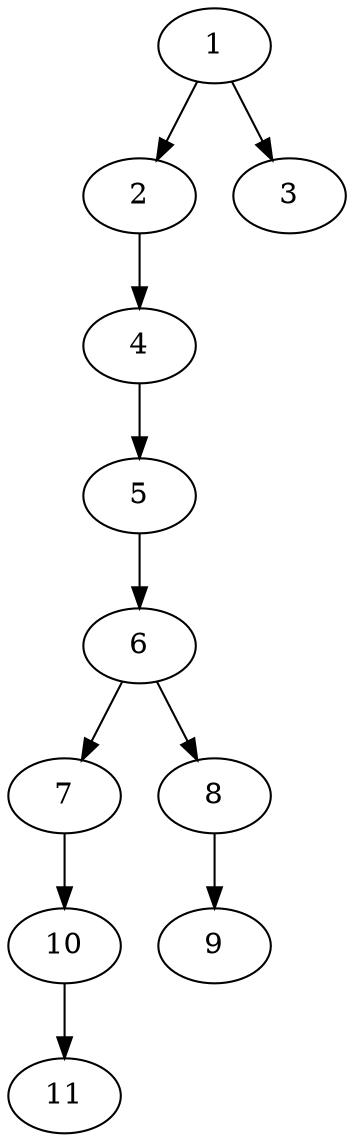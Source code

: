 // DAG (tier=1-easy, mode=compute, n=11, ccr=0.278, fat=0.432, density=0.365, regular=0.698, jump=0.046, mindata=262144, maxdata=2097152)
// DAG automatically generated by daggen at Sun Aug 24 16:33:32 2025
// /home/ermia/Project/Environments/daggen/bin/daggen --dot --ccr 0.278 --fat 0.432 --regular 0.698 --density 0.365 --jump 0.046 --mindata 262144 --maxdata 2097152 -n 11 
digraph G {
  1 [size="632137265146441", alpha="0.16", expect_size="316068632573220"]
  1 -> 2 [size ="17153864499200"]
  1 -> 3 [size ="17153864499200"]
  2 [size="3718918440723939328", alpha="0.10", expect_size="1859459220361969664"]
  2 -> 4 [size ="19202941386752"]
  3 [size="34702696073305516", alpha="0.20", expect_size="17351348036652758"]
  4 [size="812750248443632", alpha="0.18", expect_size="406375124221816"]
  4 -> 5 [size ="20205673644032"]
  5 [size="1296070795911335", alpha="0.14", expect_size="648035397955667"]
  5 -> 6 [size ="975435726848"]
  6 [size="689571098132990", alpha="0.05", expect_size="344785549066495"]
  6 -> 7 [size ="620622774272"]
  6 -> 8 [size ="620622774272"]
  7 [size="243718992953344000", alpha="0.06", expect_size="121859496476672000"]
  7 -> 10 [size ="3121401036800"]
  8 [size="31957929203021964", alpha="0.12", expect_size="15978964601510982"]
  8 -> 9 [size ="32986430963712"]
  9 [size="275874148078948", alpha="0.10", expect_size="137937074039474"]
  10 [size="2359183116367822", alpha="0.14", expect_size="1179591558183911"]
  10 -> 11 [size ="1198597865472"]
  11 [size="2889889651940655104", alpha="0.07", expect_size="1444944825970327552"]
}